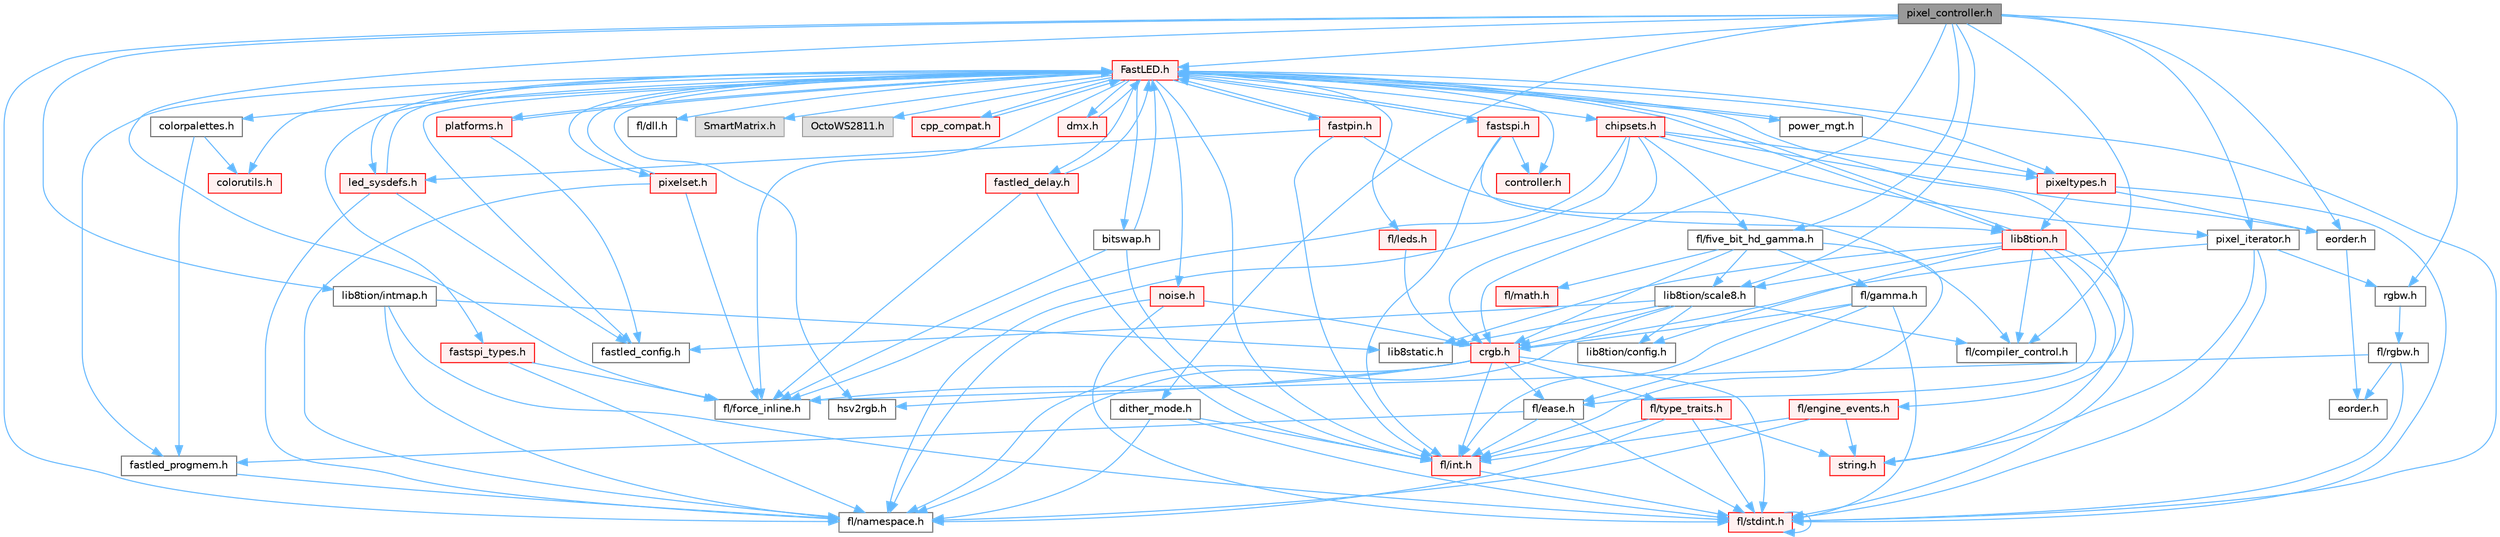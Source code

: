 digraph "pixel_controller.h"
{
 // INTERACTIVE_SVG=YES
 // LATEX_PDF_SIZE
  bgcolor="transparent";
  edge [fontname=Helvetica,fontsize=10,labelfontname=Helvetica,labelfontsize=10];
  node [fontname=Helvetica,fontsize=10,shape=box,height=0.2,width=0.4];
  Node1 [id="Node000001",label="pixel_controller.h",height=0.2,width=0.4,color="gray40", fillcolor="grey60", style="filled", fontcolor="black",tooltip="Low level pixel data writing class."];
  Node1 -> Node2 [id="edge1_Node000001_Node000002",color="steelblue1",style="solid",tooltip=" "];
  Node2 [id="Node000002",label="lib8tion/intmap.h",height=0.2,width=0.4,color="grey40", fillcolor="white", style="filled",URL="$d8/d54/intmap_8h.html",tooltip="Defines integer mapping functions."];
  Node2 -> Node3 [id="edge2_Node000002_Node000003",color="steelblue1",style="solid",tooltip=" "];
  Node3 [id="Node000003",label="fl/namespace.h",height=0.2,width=0.4,color="grey40", fillcolor="white", style="filled",URL="$df/d2a/namespace_8h.html",tooltip="Implements the FastLED namespace macros."];
  Node2 -> Node4 [id="edge3_Node000002_Node000004",color="steelblue1",style="solid",tooltip=" "];
  Node4 [id="Node000004",label="lib8static.h",height=0.2,width=0.4,color="grey40", fillcolor="white", style="filled",URL="$d4/d7a/lib8static_8h.html",tooltip="Defines static inlining macros for lib8tion functions."];
  Node2 -> Node5 [id="edge4_Node000002_Node000005",color="steelblue1",style="solid",tooltip=" "];
  Node5 [id="Node000005",label="fl/stdint.h",height=0.2,width=0.4,color="red", fillcolor="#FFF0F0", style="filled",URL="$df/dd8/stdint_8h.html",tooltip=" "];
  Node5 -> Node5 [id="edge5_Node000005_Node000005",color="steelblue1",style="solid",tooltip=" "];
  Node1 -> Node7 [id="edge6_Node000001_Node000007",color="steelblue1",style="solid",tooltip=" "];
  Node7 [id="Node000007",label="rgbw.h",height=0.2,width=0.4,color="grey40", fillcolor="white", style="filled",URL="$d7/dbb/rgbw_8h.html",tooltip="Functions for red, green, blue, white (RGBW) output."];
  Node7 -> Node8 [id="edge7_Node000007_Node000008",color="steelblue1",style="solid",tooltip=" "];
  Node8 [id="Node000008",label="fl/rgbw.h",height=0.2,width=0.4,color="grey40", fillcolor="white", style="filled",URL="$d6/d0a/fl_2rgbw_8h.html",tooltip="Functions for red, green, blue, white (RGBW) output."];
  Node8 -> Node5 [id="edge8_Node000008_Node000005",color="steelblue1",style="solid",tooltip=" "];
  Node8 -> Node9 [id="edge9_Node000008_Node000009",color="steelblue1",style="solid",tooltip=" "];
  Node9 [id="Node000009",label="eorder.h",height=0.2,width=0.4,color="grey40", fillcolor="white", style="filled",URL="$d5/dd4/fl_2eorder_8h.html",tooltip="Defines color channel ordering enumerations in the fl namespace."];
  Node8 -> Node10 [id="edge10_Node000008_Node000010",color="steelblue1",style="solid",tooltip=" "];
  Node10 [id="Node000010",label="fl/force_inline.h",height=0.2,width=0.4,color="grey40", fillcolor="white", style="filled",URL="$d4/d64/force__inline_8h.html",tooltip=" "];
  Node1 -> Node11 [id="edge11_Node000001_Node000011",color="steelblue1",style="solid",tooltip=" "];
  Node11 [id="Node000011",label="fl/five_bit_hd_gamma.h",height=0.2,width=0.4,color="grey40", fillcolor="white", style="filled",URL="$dc/d44/five__bit__hd__gamma_8h.html",tooltip="Declares functions for five-bit gamma correction."];
  Node11 -> Node12 [id="edge12_Node000011_Node000012",color="steelblue1",style="solid",tooltip=" "];
  Node12 [id="Node000012",label="fl/gamma.h",height=0.2,width=0.4,color="grey40", fillcolor="white", style="filled",URL="$da/d41/gamma_8h.html",tooltip=" "];
  Node12 -> Node13 [id="edge13_Node000012_Node000013",color="steelblue1",style="solid",tooltip=" "];
  Node13 [id="Node000013",label="crgb.h",height=0.2,width=0.4,color="red", fillcolor="#FFF0F0", style="filled",URL="$db/dd1/crgb_8h.html",tooltip="Defines the red, green, and blue (RGB) pixel struct."];
  Node13 -> Node5 [id="edge14_Node000013_Node000005",color="steelblue1",style="solid",tooltip=" "];
  Node13 -> Node14 [id="edge15_Node000013_Node000014",color="steelblue1",style="solid",tooltip=" "];
  Node14 [id="Node000014",label="fl/int.h",height=0.2,width=0.4,color="red", fillcolor="#FFF0F0", style="filled",URL="$d3/d7e/int_8h.html",tooltip=" "];
  Node14 -> Node5 [id="edge16_Node000014_Node000005",color="steelblue1",style="solid",tooltip=" "];
  Node13 -> Node3 [id="edge17_Node000013_Node000003",color="steelblue1",style="solid",tooltip=" "];
  Node13 -> Node10 [id="edge18_Node000013_Node000010",color="steelblue1",style="solid",tooltip=" "];
  Node13 -> Node20 [id="edge19_Node000013_Node000020",color="steelblue1",style="solid",tooltip=" "];
  Node20 [id="Node000020",label="fl/type_traits.h",height=0.2,width=0.4,color="red", fillcolor="#FFF0F0", style="filled",URL="$df/d63/type__traits_8h.html",tooltip=" "];
  Node20 -> Node21 [id="edge20_Node000020_Node000021",color="steelblue1",style="solid",tooltip=" "];
  Node21 [id="Node000021",label="string.h",height=0.2,width=0.4,color="red", fillcolor="#FFF0F0", style="filled",URL="$da/d66/string_8h.html",tooltip=" "];
  Node20 -> Node5 [id="edge21_Node000020_Node000005",color="steelblue1",style="solid",tooltip=" "];
  Node20 -> Node3 [id="edge22_Node000020_Node000003",color="steelblue1",style="solid",tooltip=" "];
  Node20 -> Node14 [id="edge23_Node000020_Node000014",color="steelblue1",style="solid",tooltip=" "];
  Node13 -> Node63 [id="edge24_Node000013_Node000063",color="steelblue1",style="solid",tooltip=" "];
  Node63 [id="Node000063",label="hsv2rgb.h",height=0.2,width=0.4,color="grey40", fillcolor="white", style="filled",URL="$de/d9a/hsv2rgb_8h.html",tooltip="Functions to convert from the HSV colorspace to the RGB colorspace."];
  Node13 -> Node64 [id="edge25_Node000013_Node000064",color="steelblue1",style="solid",tooltip=" "];
  Node64 [id="Node000064",label="fl/ease.h",height=0.2,width=0.4,color="grey40", fillcolor="white", style="filled",URL="$db/d19/ease_8h.html",tooltip=" "];
  Node64 -> Node5 [id="edge26_Node000064_Node000005",color="steelblue1",style="solid",tooltip=" "];
  Node64 -> Node14 [id="edge27_Node000064_Node000014",color="steelblue1",style="solid",tooltip=" "];
  Node64 -> Node65 [id="edge28_Node000064_Node000065",color="steelblue1",style="solid",tooltip=" "];
  Node65 [id="Node000065",label="fastled_progmem.h",height=0.2,width=0.4,color="grey40", fillcolor="white", style="filled",URL="$df/dab/fastled__progmem_8h.html",tooltip="Wrapper definitions to allow seamless use of PROGMEM in environments that have it."];
  Node65 -> Node3 [id="edge29_Node000065_Node000003",color="steelblue1",style="solid",tooltip=" "];
  Node12 -> Node5 [id="edge30_Node000012_Node000005",color="steelblue1",style="solid",tooltip=" "];
  Node12 -> Node14 [id="edge31_Node000012_Node000014",color="steelblue1",style="solid",tooltip=" "];
  Node12 -> Node64 [id="edge32_Node000012_Node000064",color="steelblue1",style="solid",tooltip=" "];
  Node11 -> Node14 [id="edge33_Node000011_Node000014",color="steelblue1",style="solid",tooltip=" "];
  Node11 -> Node24 [id="edge34_Node000011_Node000024",color="steelblue1",style="solid",tooltip=" "];
  Node24 [id="Node000024",label="fl/math.h",height=0.2,width=0.4,color="red", fillcolor="#FFF0F0", style="filled",URL="$df/db1/math_8h.html",tooltip=" "];
  Node11 -> Node13 [id="edge35_Node000011_Node000013",color="steelblue1",style="solid",tooltip=" "];
  Node11 -> Node66 [id="edge36_Node000011_Node000066",color="steelblue1",style="solid",tooltip=" "];
  Node66 [id="Node000066",label="lib8tion/scale8.h",height=0.2,width=0.4,color="grey40", fillcolor="white", style="filled",URL="$db/d91/scale8_8h.html",tooltip="Fast, efficient 8-bit scaling functions specifically designed for high-performance LED programming."];
  Node66 -> Node29 [id="edge37_Node000066_Node000029",color="steelblue1",style="solid",tooltip=" "];
  Node29 [id="Node000029",label="fl/compiler_control.h",height=0.2,width=0.4,color="grey40", fillcolor="white", style="filled",URL="$d4/d54/compiler__control_8h.html",tooltip=" "];
  Node66 -> Node67 [id="edge38_Node000066_Node000067",color="steelblue1",style="solid",tooltip=" "];
  Node67 [id="Node000067",label="lib8tion/config.h",height=0.2,width=0.4,color="grey40", fillcolor="white", style="filled",URL="$db/d16/config_8h.html",tooltip=" "];
  Node66 -> Node13 [id="edge39_Node000066_Node000013",color="steelblue1",style="solid",tooltip=" "];
  Node66 -> Node3 [id="edge40_Node000066_Node000003",color="steelblue1",style="solid",tooltip=" "];
  Node66 -> Node68 [id="edge41_Node000066_Node000068",color="steelblue1",style="solid",tooltip=" "];
  Node68 [id="Node000068",label="fastled_config.h",height=0.2,width=0.4,color="grey40", fillcolor="white", style="filled",URL="$d5/d11/fastled__config_8h.html",tooltip="Contains definitions that can be used to configure FastLED at compile time."];
  Node66 -> Node4 [id="edge42_Node000066_Node000004",color="steelblue1",style="solid",tooltip=" "];
  Node1 -> Node10 [id="edge43_Node000001_Node000010",color="steelblue1",style="solid",tooltip=" "];
  Node1 -> Node66 [id="edge44_Node000001_Node000066",color="steelblue1",style="solid",tooltip=" "];
  Node1 -> Node3 [id="edge45_Node000001_Node000003",color="steelblue1",style="solid",tooltip=" "];
  Node1 -> Node69 [id="edge46_Node000001_Node000069",color="steelblue1",style="solid",tooltip=" "];
  Node69 [id="Node000069",label="eorder.h",height=0.2,width=0.4,color="grey40", fillcolor="white", style="filled",URL="$db/d07/eorder_8h.html",tooltip="Defines color channel ordering enumerations."];
  Node69 -> Node9 [id="edge47_Node000069_Node000009",color="steelblue1",style="solid",tooltip=" "];
  Node1 -> Node70 [id="edge48_Node000001_Node000070",color="steelblue1",style="solid",tooltip=" "];
  Node70 [id="Node000070",label="dither_mode.h",height=0.2,width=0.4,color="grey40", fillcolor="white", style="filled",URL="$d8/d90/dither__mode_8h.html",tooltip="Declares dithering options and types."];
  Node70 -> Node5 [id="edge49_Node000070_Node000005",color="steelblue1",style="solid",tooltip=" "];
  Node70 -> Node14 [id="edge50_Node000070_Node000014",color="steelblue1",style="solid",tooltip=" "];
  Node70 -> Node3 [id="edge51_Node000070_Node000003",color="steelblue1",style="solid",tooltip=" "];
  Node1 -> Node71 [id="edge52_Node000001_Node000071",color="steelblue1",style="solid",tooltip=" "];
  Node71 [id="Node000071",label="pixel_iterator.h",height=0.2,width=0.4,color="grey40", fillcolor="white", style="filled",URL="$d8/d6c/pixel__iterator_8h.html",tooltip="Non-templated low level pixel data writing class."];
  Node71 -> Node5 [id="edge53_Node000071_Node000005",color="steelblue1",style="solid",tooltip=" "];
  Node71 -> Node21 [id="edge54_Node000071_Node000021",color="steelblue1",style="solid",tooltip=" "];
  Node71 -> Node7 [id="edge55_Node000071_Node000007",color="steelblue1",style="solid",tooltip=" "];
  Node71 -> Node13 [id="edge56_Node000071_Node000013",color="steelblue1",style="solid",tooltip=" "];
  Node1 -> Node13 [id="edge57_Node000001_Node000013",color="steelblue1",style="solid",tooltip=" "];
  Node1 -> Node29 [id="edge58_Node000001_Node000029",color="steelblue1",style="solid",tooltip=" "];
  Node1 -> Node72 [id="edge59_Node000001_Node000072",color="steelblue1",style="solid",tooltip=" "];
  Node72 [id="Node000072",label="FastLED.h",height=0.2,width=0.4,color="red", fillcolor="#FFF0F0", style="filled",URL="$db/d97/_fast_l_e_d_8h.html",tooltip="central include file for FastLED, defines the CFastLED class/object"];
  Node72 -> Node5 [id="edge60_Node000072_Node000005",color="steelblue1",style="solid",tooltip=" "];
  Node72 -> Node73 [id="edge61_Node000072_Node000073",color="steelblue1",style="solid",tooltip=" "];
  Node73 [id="Node000073",label="fl/dll.h",height=0.2,width=0.4,color="grey40", fillcolor="white", style="filled",URL="$d3/d4b/dll_8h.html",tooltip="FastLED dynamic library interface - lightweight header for external callers."];
  Node72 -> Node74 [id="edge62_Node000072_Node000074",color="steelblue1",style="solid",tooltip=" "];
  Node74 [id="Node000074",label="SmartMatrix.h",height=0.2,width=0.4,color="grey60", fillcolor="#E0E0E0", style="filled",tooltip=" "];
  Node72 -> Node75 [id="edge63_Node000072_Node000075",color="steelblue1",style="solid",tooltip=" "];
  Node75 [id="Node000075",label="OctoWS2811.h",height=0.2,width=0.4,color="grey60", fillcolor="#E0E0E0", style="filled",tooltip=" "];
  Node72 -> Node10 [id="edge64_Node000072_Node000010",color="steelblue1",style="solid",tooltip=" "];
  Node72 -> Node76 [id="edge65_Node000072_Node000076",color="steelblue1",style="solid",tooltip=" "];
  Node76 [id="Node000076",label="cpp_compat.h",height=0.2,width=0.4,color="red", fillcolor="#FFF0F0", style="filled",URL="$d9/d13/cpp__compat_8h.html",tooltip="Compatibility functions based on C++ version."];
  Node76 -> Node72 [id="edge66_Node000076_Node000072",color="steelblue1",style="solid",tooltip=" "];
  Node72 -> Node68 [id="edge67_Node000072_Node000068",color="steelblue1",style="solid",tooltip=" "];
  Node72 -> Node78 [id="edge68_Node000072_Node000078",color="steelblue1",style="solid",tooltip=" "];
  Node78 [id="Node000078",label="led_sysdefs.h",height=0.2,width=0.4,color="red", fillcolor="#FFF0F0", style="filled",URL="$d9/d3e/led__sysdefs_8h.html",tooltip="Determines which platform system definitions to include."];
  Node78 -> Node72 [id="edge69_Node000078_Node000072",color="steelblue1",style="solid",tooltip=" "];
  Node78 -> Node68 [id="edge70_Node000078_Node000068",color="steelblue1",style="solid",tooltip=" "];
  Node78 -> Node3 [id="edge71_Node000078_Node000003",color="steelblue1",style="solid",tooltip=" "];
  Node72 -> Node80 [id="edge72_Node000072_Node000080",color="steelblue1",style="solid",tooltip=" "];
  Node80 [id="Node000080",label="fastled_delay.h",height=0.2,width=0.4,color="red", fillcolor="#FFF0F0", style="filled",URL="$d0/da8/fastled__delay_8h.html",tooltip="Utility functions and classes for managing delay cycles."];
  Node80 -> Node72 [id="edge73_Node000080_Node000072",color="steelblue1",style="solid",tooltip=" "];
  Node80 -> Node10 [id="edge74_Node000080_Node000010",color="steelblue1",style="solid",tooltip=" "];
  Node80 -> Node14 [id="edge75_Node000080_Node000014",color="steelblue1",style="solid",tooltip=" "];
  Node72 -> Node82 [id="edge76_Node000072_Node000082",color="steelblue1",style="solid",tooltip=" "];
  Node82 [id="Node000082",label="bitswap.h",height=0.2,width=0.4,color="grey40", fillcolor="white", style="filled",URL="$de/ded/bitswap_8h.html",tooltip="Functions for doing a rotation of bits/bytes used by parallel output."];
  Node82 -> Node72 [id="edge77_Node000082_Node000072",color="steelblue1",style="solid",tooltip=" "];
  Node82 -> Node10 [id="edge78_Node000082_Node000010",color="steelblue1",style="solid",tooltip=" "];
  Node82 -> Node14 [id="edge79_Node000082_Node000014",color="steelblue1",style="solid",tooltip=" "];
  Node72 -> Node83 [id="edge80_Node000072_Node000083",color="steelblue1",style="solid",tooltip=" "];
  Node83 [id="Node000083",label="controller.h",height=0.2,width=0.4,color="red", fillcolor="#FFF0F0", style="filled",URL="$d2/dd9/controller_8h.html",tooltip="deprecated: base definitions used by led controllers for writing out led data"];
  Node72 -> Node118 [id="edge81_Node000072_Node000118",color="steelblue1",style="solid",tooltip=" "];
  Node118 [id="Node000118",label="fastpin.h",height=0.2,width=0.4,color="red", fillcolor="#FFF0F0", style="filled",URL="$db/d65/fastpin_8h.html",tooltip="Class base definitions for defining fast pin access."];
  Node118 -> Node72 [id="edge82_Node000118_Node000072",color="steelblue1",style="solid",tooltip=" "];
  Node118 -> Node29 [id="edge83_Node000118_Node000029",color="steelblue1",style="solid",tooltip=" "];
  Node118 -> Node78 [id="edge84_Node000118_Node000078",color="steelblue1",style="solid",tooltip=" "];
  Node118 -> Node14 [id="edge85_Node000118_Node000014",color="steelblue1",style="solid",tooltip=" "];
  Node72 -> Node119 [id="edge86_Node000072_Node000119",color="steelblue1",style="solid",tooltip=" "];
  Node119 [id="Node000119",label="fastspi_types.h",height=0.2,width=0.4,color="red", fillcolor="#FFF0F0", style="filled",URL="$d2/ddb/fastspi__types_8h.html",tooltip="Data types and constants used by SPI interfaces."];
  Node119 -> Node10 [id="edge87_Node000119_Node000010",color="steelblue1",style="solid",tooltip=" "];
  Node119 -> Node3 [id="edge88_Node000119_Node000003",color="steelblue1",style="solid",tooltip=" "];
  Node72 -> Node120 [id="edge89_Node000072_Node000120",color="steelblue1",style="solid",tooltip=" "];
  Node120 [id="Node000120",label="dmx.h",height=0.2,width=0.4,color="red", fillcolor="#FFF0F0", style="filled",URL="$d3/de1/dmx_8h.html",tooltip="Defines the DMX512-based LED controllers."];
  Node120 -> Node72 [id="edge90_Node000120_Node000072",color="steelblue1",style="solid",tooltip=" "];
  Node72 -> Node123 [id="edge91_Node000072_Node000123",color="steelblue1",style="solid",tooltip=" "];
  Node123 [id="Node000123",label="platforms.h",height=0.2,width=0.4,color="red", fillcolor="#FFF0F0", style="filled",URL="$da/dc9/platforms_8h.html",tooltip="Determines which platforms headers to include."];
  Node123 -> Node72 [id="edge92_Node000123_Node000072",color="steelblue1",style="solid",tooltip=" "];
  Node123 -> Node68 [id="edge93_Node000123_Node000068",color="steelblue1",style="solid",tooltip=" "];
  Node72 -> Node65 [id="edge94_Node000072_Node000065",color="steelblue1",style="solid",tooltip=" "];
  Node72 -> Node86 [id="edge95_Node000072_Node000086",color="steelblue1",style="solid",tooltip=" "];
  Node86 [id="Node000086",label="lib8tion.h",height=0.2,width=0.4,color="red", fillcolor="#FFF0F0", style="filled",URL="$df/da5/lib8tion_8h.html",tooltip="Fast, efficient 8-bit math functions specifically designed for high-performance LED programming."];
  Node86 -> Node72 [id="edge96_Node000086_Node000072",color="steelblue1",style="solid",tooltip=" "];
  Node86 -> Node29 [id="edge97_Node000086_Node000029",color="steelblue1",style="solid",tooltip=" "];
  Node86 -> Node5 [id="edge98_Node000086_Node000005",color="steelblue1",style="solid",tooltip=" "];
  Node86 -> Node4 [id="edge99_Node000086_Node000004",color="steelblue1",style="solid",tooltip=" "];
  Node86 -> Node67 [id="edge100_Node000086_Node000067",color="steelblue1",style="solid",tooltip=" "];
  Node86 -> Node64 [id="edge101_Node000086_Node000064",color="steelblue1",style="solid",tooltip=" "];
  Node86 -> Node21 [id="edge102_Node000086_Node000021",color="steelblue1",style="solid",tooltip=" "];
  Node86 -> Node66 [id="edge103_Node000086_Node000066",color="steelblue1",style="solid",tooltip=" "];
  Node72 -> Node85 [id="edge104_Node000072_Node000085",color="steelblue1",style="solid",tooltip=" "];
  Node85 [id="Node000085",label="pixeltypes.h",height=0.2,width=0.4,color="red", fillcolor="#FFF0F0", style="filled",URL="$d2/dba/pixeltypes_8h.html",tooltip="Includes defintions for RGB and HSV pixels."];
  Node85 -> Node5 [id="edge105_Node000085_Node000005",color="steelblue1",style="solid",tooltip=" "];
  Node85 -> Node86 [id="edge106_Node000085_Node000086",color="steelblue1",style="solid",tooltip=" "];
  Node85 -> Node69 [id="edge107_Node000085_Node000069",color="steelblue1",style="solid",tooltip=" "];
  Node72 -> Node63 [id="edge108_Node000072_Node000063",color="steelblue1",style="solid",tooltip=" "];
  Node72 -> Node125 [id="edge109_Node000072_Node000125",color="steelblue1",style="solid",tooltip=" "];
  Node125 [id="Node000125",label="colorutils.h",height=0.2,width=0.4,color="red", fillcolor="#FFF0F0", style="filled",URL="$d1/dfb/colorutils_8h.html",tooltip=" "];
  Node72 -> Node130 [id="edge110_Node000072_Node000130",color="steelblue1",style="solid",tooltip=" "];
  Node130 [id="Node000130",label="pixelset.h",height=0.2,width=0.4,color="red", fillcolor="#FFF0F0", style="filled",URL="$d4/d46/pixelset_8h.html",tooltip="Declares classes for managing logical groups of LEDs."];
  Node130 -> Node10 [id="edge111_Node000130_Node000010",color="steelblue1",style="solid",tooltip=" "];
  Node130 -> Node3 [id="edge112_Node000130_Node000003",color="steelblue1",style="solid",tooltip=" "];
  Node130 -> Node72 [id="edge113_Node000130_Node000072",color="steelblue1",style="solid",tooltip=" "];
  Node72 -> Node131 [id="edge114_Node000072_Node000131",color="steelblue1",style="solid",tooltip=" "];
  Node131 [id="Node000131",label="colorpalettes.h",height=0.2,width=0.4,color="grey40", fillcolor="white", style="filled",URL="$dc/dcc/colorpalettes_8h.html",tooltip="Declarations for the predefined color palettes supplied by FastLED."];
  Node131 -> Node125 [id="edge115_Node000131_Node000125",color="steelblue1",style="solid",tooltip=" "];
  Node131 -> Node65 [id="edge116_Node000131_Node000065",color="steelblue1",style="solid",tooltip=" "];
  Node72 -> Node132 [id="edge117_Node000072_Node000132",color="steelblue1",style="solid",tooltip=" "];
  Node132 [id="Node000132",label="noise.h",height=0.2,width=0.4,color="red", fillcolor="#FFF0F0", style="filled",URL="$d1/d31/noise_8h.html",tooltip="Functions to generate and fill arrays with noise."];
  Node132 -> Node5 [id="edge118_Node000132_Node000005",color="steelblue1",style="solid",tooltip=" "];
  Node132 -> Node13 [id="edge119_Node000132_Node000013",color="steelblue1",style="solid",tooltip=" "];
  Node132 -> Node3 [id="edge120_Node000132_Node000003",color="steelblue1",style="solid",tooltip=" "];
  Node72 -> Node133 [id="edge121_Node000072_Node000133",color="steelblue1",style="solid",tooltip=" "];
  Node133 [id="Node000133",label="power_mgt.h",height=0.2,width=0.4,color="grey40", fillcolor="white", style="filled",URL="$dc/d5b/power__mgt_8h.html",tooltip="Functions to limit the power used by FastLED."];
  Node133 -> Node72 [id="edge122_Node000133_Node000072",color="steelblue1",style="solid",tooltip=" "];
  Node133 -> Node85 [id="edge123_Node000133_Node000085",color="steelblue1",style="solid",tooltip=" "];
  Node72 -> Node134 [id="edge124_Node000072_Node000134",color="steelblue1",style="solid",tooltip=" "];
  Node134 [id="Node000134",label="fastspi.h",height=0.2,width=0.4,color="red", fillcolor="#FFF0F0", style="filled",URL="$d6/ddc/fastspi_8h.html",tooltip="Serial peripheral interface (SPI) definitions per platform."];
  Node134 -> Node72 [id="edge125_Node000134_Node000072",color="steelblue1",style="solid",tooltip=" "];
  Node134 -> Node83 [id="edge126_Node000134_Node000083",color="steelblue1",style="solid",tooltip=" "];
  Node134 -> Node86 [id="edge127_Node000134_Node000086",color="steelblue1",style="solid",tooltip=" "];
  Node134 -> Node14 [id="edge128_Node000134_Node000014",color="steelblue1",style="solid",tooltip=" "];
  Node72 -> Node136 [id="edge129_Node000072_Node000136",color="steelblue1",style="solid",tooltip=" "];
  Node136 [id="Node000136",label="chipsets.h",height=0.2,width=0.4,color="red", fillcolor="#FFF0F0", style="filled",URL="$db/d66/chipsets_8h.html",tooltip="Contains the bulk of the definitions for the various LED chipsets supported."];
  Node136 -> Node85 [id="edge130_Node000136_Node000085",color="steelblue1",style="solid",tooltip=" "];
  Node136 -> Node11 [id="edge131_Node000136_Node000011",color="steelblue1",style="solid",tooltip=" "];
  Node136 -> Node10 [id="edge132_Node000136_Node000010",color="steelblue1",style="solid",tooltip=" "];
  Node136 -> Node71 [id="edge133_Node000136_Node000071",color="steelblue1",style="solid",tooltip=" "];
  Node136 -> Node13 [id="edge134_Node000136_Node000013",color="steelblue1",style="solid",tooltip=" "];
  Node136 -> Node69 [id="edge135_Node000136_Node000069",color="steelblue1",style="solid",tooltip=" "];
  Node136 -> Node3 [id="edge136_Node000136_Node000003",color="steelblue1",style="solid",tooltip=" "];
  Node72 -> Node94 [id="edge137_Node000072_Node000094",color="steelblue1",style="solid",tooltip=" "];
  Node94 [id="Node000094",label="fl/engine_events.h",height=0.2,width=0.4,color="red", fillcolor="#FFF0F0", style="filled",URL="$db/dc0/engine__events_8h.html",tooltip=" "];
  Node94 -> Node3 [id="edge138_Node000094_Node000003",color="steelblue1",style="solid",tooltip=" "];
  Node94 -> Node21 [id="edge139_Node000094_Node000021",color="steelblue1",style="solid",tooltip=" "];
  Node94 -> Node14 [id="edge140_Node000094_Node000014",color="steelblue1",style="solid",tooltip=" "];
  Node72 -> Node138 [id="edge141_Node000072_Node000138",color="steelblue1",style="solid",tooltip=" "];
  Node138 [id="Node000138",label="fl/leds.h",height=0.2,width=0.4,color="red", fillcolor="#FFF0F0", style="filled",URL="$da/d78/leds_8h.html",tooltip=" "];
  Node138 -> Node13 [id="edge142_Node000138_Node000013",color="steelblue1",style="solid",tooltip=" "];
  Node72 -> Node14 [id="edge143_Node000072_Node000014",color="steelblue1",style="solid",tooltip=" "];
}
